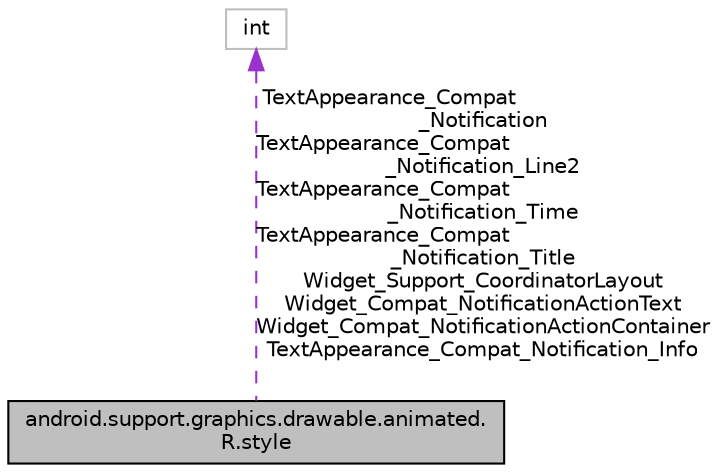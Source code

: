 digraph "android.support.graphics.drawable.animated.R.style"
{
 // INTERACTIVE_SVG=YES
 // LATEX_PDF_SIZE
  edge [fontname="Helvetica",fontsize="10",labelfontname="Helvetica",labelfontsize="10"];
  node [fontname="Helvetica",fontsize="10",shape=record];
  Node1 [label="android.support.graphics.drawable.animated.\lR.style",height=0.2,width=0.4,color="black", fillcolor="grey75", style="filled", fontcolor="black",tooltip=" "];
  Node2 -> Node1 [dir="back",color="darkorchid3",fontsize="10",style="dashed",label=" TextAppearance_Compat\l_Notification\nTextAppearance_Compat\l_Notification_Line2\nTextAppearance_Compat\l_Notification_Time\nTextAppearance_Compat\l_Notification_Title\nWidget_Support_CoordinatorLayout\nWidget_Compat_NotificationActionText\nWidget_Compat_NotificationActionContainer\nTextAppearance_Compat_Notification_Info" ,fontname="Helvetica"];
  Node2 [label="int",height=0.2,width=0.4,color="grey75", fillcolor="white", style="filled",tooltip=" "];
}

